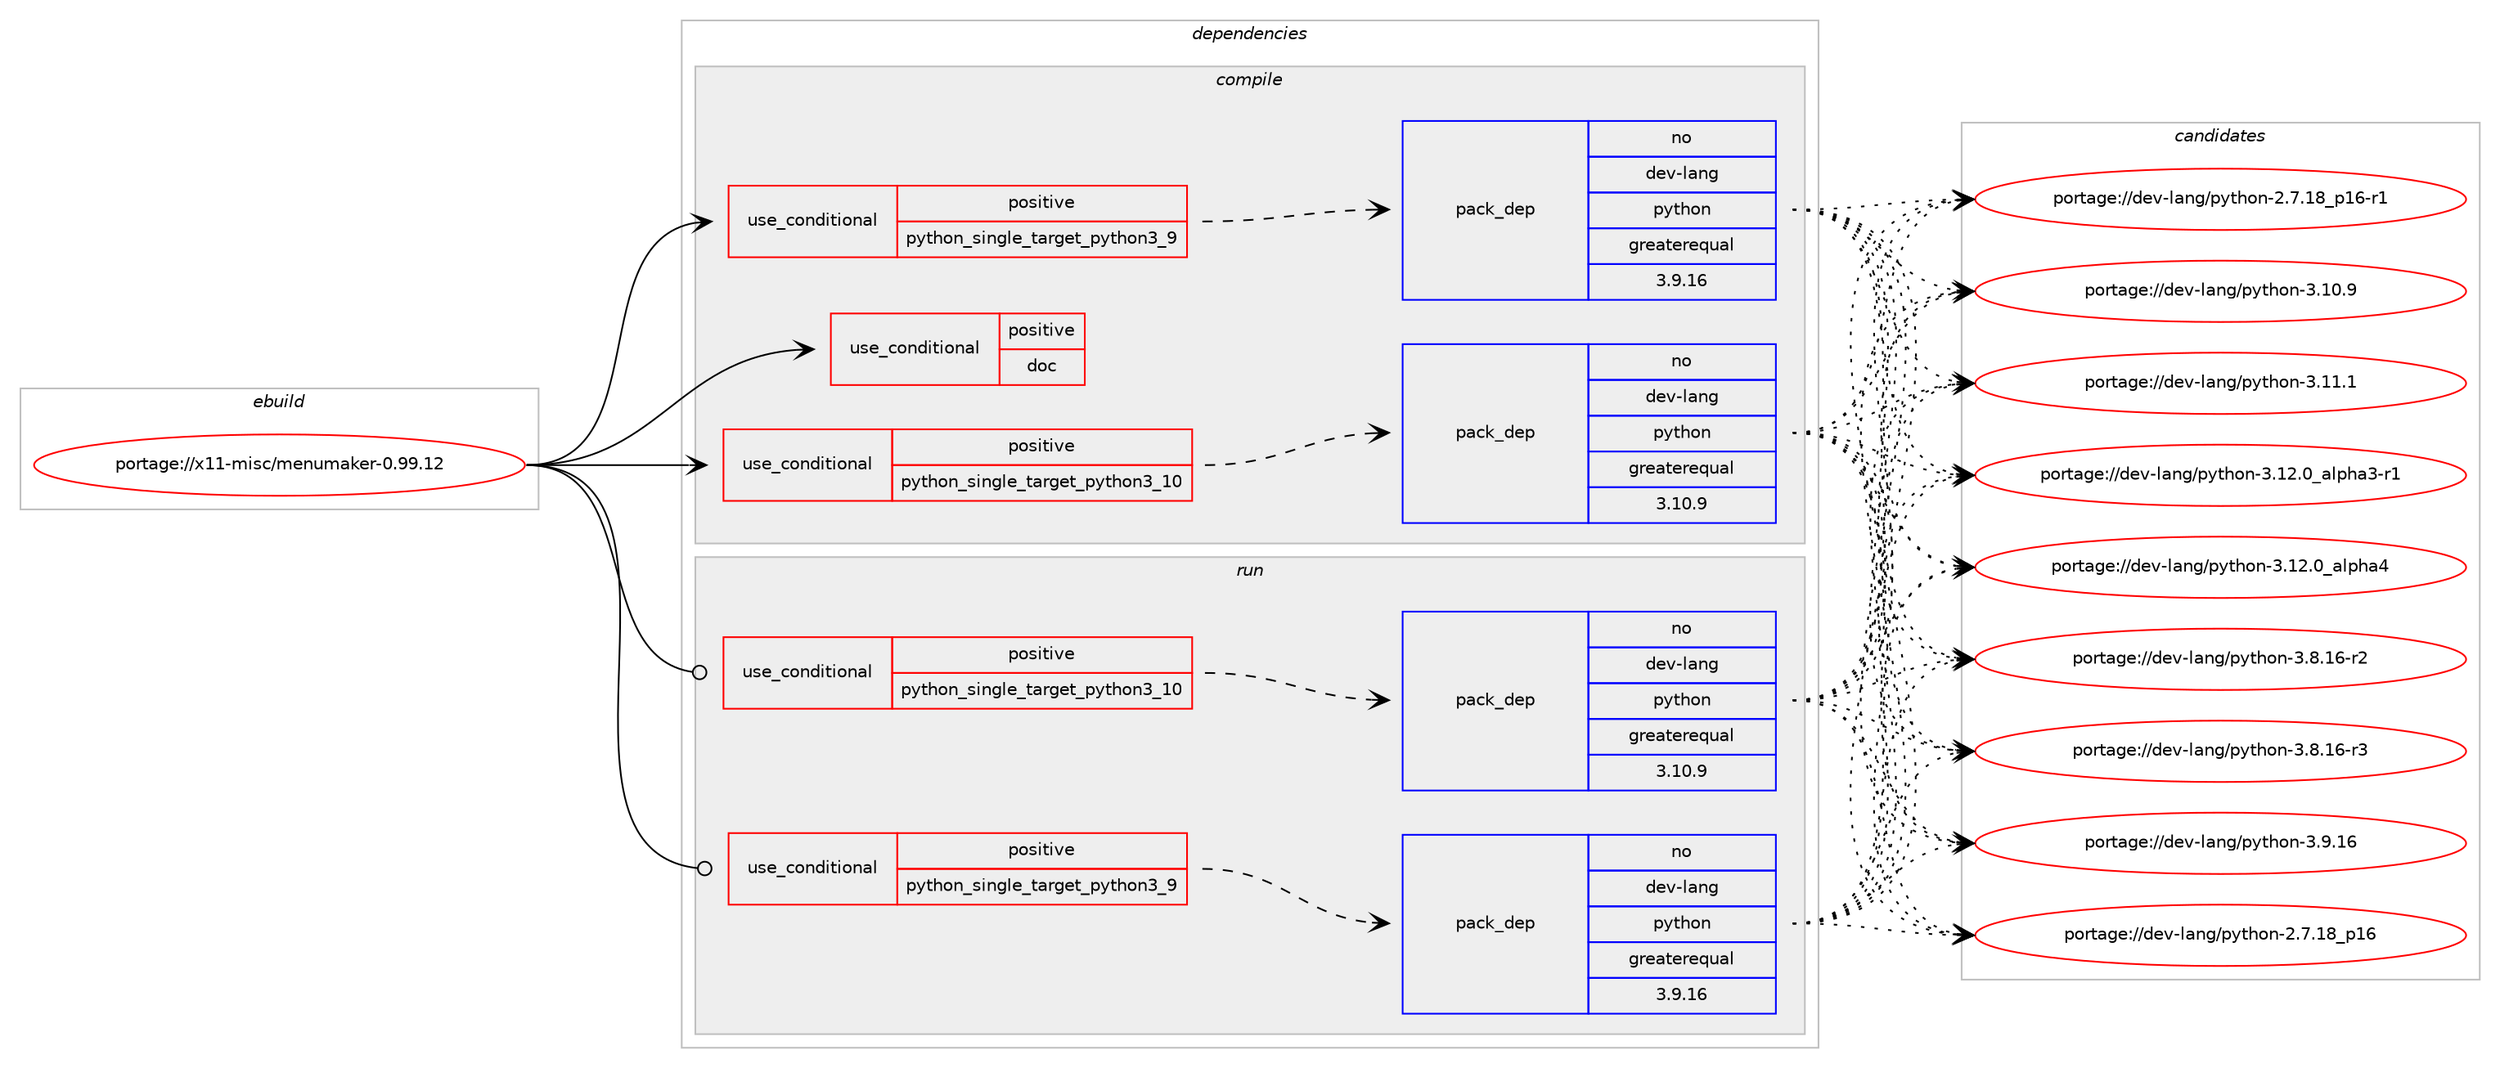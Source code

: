 digraph prolog {

# *************
# Graph options
# *************

newrank=true;
concentrate=true;
compound=true;
graph [rankdir=LR,fontname=Helvetica,fontsize=10,ranksep=1.5];#, ranksep=2.5, nodesep=0.2];
edge  [arrowhead=vee];
node  [fontname=Helvetica,fontsize=10];

# **********
# The ebuild
# **********

subgraph cluster_leftcol {
color=gray;
rank=same;
label=<<i>ebuild</i>>;
id [label="portage://x11-misc/menumaker-0.99.12", color=red, width=4, href="../x11-misc/menumaker-0.99.12.svg"];
}

# ****************
# The dependencies
# ****************

subgraph cluster_midcol {
color=gray;
label=<<i>dependencies</i>>;
subgraph cluster_compile {
fillcolor="#eeeeee";
style=filled;
label=<<i>compile</i>>;
subgraph cond6557 {
dependency10576 [label=<<TABLE BORDER="0" CELLBORDER="1" CELLSPACING="0" CELLPADDING="4"><TR><TD ROWSPAN="3" CELLPADDING="10">use_conditional</TD></TR><TR><TD>positive</TD></TR><TR><TD>doc</TD></TR></TABLE>>, shape=none, color=red];
# *** BEGIN UNKNOWN DEPENDENCY TYPE (TODO) ***
# dependency10576 -> package_dependency(portage://x11-misc/menumaker-0.99.12,install,no,sys-apps,texinfo,none,[,,],[],[])
# *** END UNKNOWN DEPENDENCY TYPE (TODO) ***

}
id:e -> dependency10576:w [weight=20,style="solid",arrowhead="vee"];
subgraph cond6558 {
dependency10577 [label=<<TABLE BORDER="0" CELLBORDER="1" CELLSPACING="0" CELLPADDING="4"><TR><TD ROWSPAN="3" CELLPADDING="10">use_conditional</TD></TR><TR><TD>positive</TD></TR><TR><TD>python_single_target_python3_10</TD></TR></TABLE>>, shape=none, color=red];
subgraph pack3898 {
dependency10578 [label=<<TABLE BORDER="0" CELLBORDER="1" CELLSPACING="0" CELLPADDING="4" WIDTH="220"><TR><TD ROWSPAN="6" CELLPADDING="30">pack_dep</TD></TR><TR><TD WIDTH="110">no</TD></TR><TR><TD>dev-lang</TD></TR><TR><TD>python</TD></TR><TR><TD>greaterequal</TD></TR><TR><TD>3.10.9</TD></TR></TABLE>>, shape=none, color=blue];
}
dependency10577:e -> dependency10578:w [weight=20,style="dashed",arrowhead="vee"];
}
id:e -> dependency10577:w [weight=20,style="solid",arrowhead="vee"];
subgraph cond6559 {
dependency10579 [label=<<TABLE BORDER="0" CELLBORDER="1" CELLSPACING="0" CELLPADDING="4"><TR><TD ROWSPAN="3" CELLPADDING="10">use_conditional</TD></TR><TR><TD>positive</TD></TR><TR><TD>python_single_target_python3_9</TD></TR></TABLE>>, shape=none, color=red];
subgraph pack3899 {
dependency10580 [label=<<TABLE BORDER="0" CELLBORDER="1" CELLSPACING="0" CELLPADDING="4" WIDTH="220"><TR><TD ROWSPAN="6" CELLPADDING="30">pack_dep</TD></TR><TR><TD WIDTH="110">no</TD></TR><TR><TD>dev-lang</TD></TR><TR><TD>python</TD></TR><TR><TD>greaterequal</TD></TR><TR><TD>3.9.16</TD></TR></TABLE>>, shape=none, color=blue];
}
dependency10579:e -> dependency10580:w [weight=20,style="dashed",arrowhead="vee"];
}
id:e -> dependency10579:w [weight=20,style="solid",arrowhead="vee"];
}
subgraph cluster_compileandrun {
fillcolor="#eeeeee";
style=filled;
label=<<i>compile and run</i>>;
}
subgraph cluster_run {
fillcolor="#eeeeee";
style=filled;
label=<<i>run</i>>;
subgraph cond6560 {
dependency10581 [label=<<TABLE BORDER="0" CELLBORDER="1" CELLSPACING="0" CELLPADDING="4"><TR><TD ROWSPAN="3" CELLPADDING="10">use_conditional</TD></TR><TR><TD>positive</TD></TR><TR><TD>python_single_target_python3_10</TD></TR></TABLE>>, shape=none, color=red];
subgraph pack3900 {
dependency10582 [label=<<TABLE BORDER="0" CELLBORDER="1" CELLSPACING="0" CELLPADDING="4" WIDTH="220"><TR><TD ROWSPAN="6" CELLPADDING="30">pack_dep</TD></TR><TR><TD WIDTH="110">no</TD></TR><TR><TD>dev-lang</TD></TR><TR><TD>python</TD></TR><TR><TD>greaterequal</TD></TR><TR><TD>3.10.9</TD></TR></TABLE>>, shape=none, color=blue];
}
dependency10581:e -> dependency10582:w [weight=20,style="dashed",arrowhead="vee"];
}
id:e -> dependency10581:w [weight=20,style="solid",arrowhead="odot"];
subgraph cond6561 {
dependency10583 [label=<<TABLE BORDER="0" CELLBORDER="1" CELLSPACING="0" CELLPADDING="4"><TR><TD ROWSPAN="3" CELLPADDING="10">use_conditional</TD></TR><TR><TD>positive</TD></TR><TR><TD>python_single_target_python3_9</TD></TR></TABLE>>, shape=none, color=red];
subgraph pack3901 {
dependency10584 [label=<<TABLE BORDER="0" CELLBORDER="1" CELLSPACING="0" CELLPADDING="4" WIDTH="220"><TR><TD ROWSPAN="6" CELLPADDING="30">pack_dep</TD></TR><TR><TD WIDTH="110">no</TD></TR><TR><TD>dev-lang</TD></TR><TR><TD>python</TD></TR><TR><TD>greaterequal</TD></TR><TR><TD>3.9.16</TD></TR></TABLE>>, shape=none, color=blue];
}
dependency10583:e -> dependency10584:w [weight=20,style="dashed",arrowhead="vee"];
}
id:e -> dependency10583:w [weight=20,style="solid",arrowhead="odot"];
}
}

# **************
# The candidates
# **************

subgraph cluster_choices {
rank=same;
color=gray;
label=<<i>candidates</i>>;

subgraph choice3898 {
color=black;
nodesep=1;
choice10010111845108971101034711212111610411111045504655464956951124954 [label="portage://dev-lang/python-2.7.18_p16", color=red, width=4,href="../dev-lang/python-2.7.18_p16.svg"];
choice100101118451089711010347112121116104111110455046554649569511249544511449 [label="portage://dev-lang/python-2.7.18_p16-r1", color=red, width=4,href="../dev-lang/python-2.7.18_p16-r1.svg"];
choice10010111845108971101034711212111610411111045514649484657 [label="portage://dev-lang/python-3.10.9", color=red, width=4,href="../dev-lang/python-3.10.9.svg"];
choice10010111845108971101034711212111610411111045514649494649 [label="portage://dev-lang/python-3.11.1", color=red, width=4,href="../dev-lang/python-3.11.1.svg"];
choice10010111845108971101034711212111610411111045514649504648959710811210497514511449 [label="portage://dev-lang/python-3.12.0_alpha3-r1", color=red, width=4,href="../dev-lang/python-3.12.0_alpha3-r1.svg"];
choice1001011184510897110103471121211161041111104551464950464895971081121049752 [label="portage://dev-lang/python-3.12.0_alpha4", color=red, width=4,href="../dev-lang/python-3.12.0_alpha4.svg"];
choice100101118451089711010347112121116104111110455146564649544511450 [label="portage://dev-lang/python-3.8.16-r2", color=red, width=4,href="../dev-lang/python-3.8.16-r2.svg"];
choice100101118451089711010347112121116104111110455146564649544511451 [label="portage://dev-lang/python-3.8.16-r3", color=red, width=4,href="../dev-lang/python-3.8.16-r3.svg"];
choice10010111845108971101034711212111610411111045514657464954 [label="portage://dev-lang/python-3.9.16", color=red, width=4,href="../dev-lang/python-3.9.16.svg"];
dependency10578:e -> choice10010111845108971101034711212111610411111045504655464956951124954:w [style=dotted,weight="100"];
dependency10578:e -> choice100101118451089711010347112121116104111110455046554649569511249544511449:w [style=dotted,weight="100"];
dependency10578:e -> choice10010111845108971101034711212111610411111045514649484657:w [style=dotted,weight="100"];
dependency10578:e -> choice10010111845108971101034711212111610411111045514649494649:w [style=dotted,weight="100"];
dependency10578:e -> choice10010111845108971101034711212111610411111045514649504648959710811210497514511449:w [style=dotted,weight="100"];
dependency10578:e -> choice1001011184510897110103471121211161041111104551464950464895971081121049752:w [style=dotted,weight="100"];
dependency10578:e -> choice100101118451089711010347112121116104111110455146564649544511450:w [style=dotted,weight="100"];
dependency10578:e -> choice100101118451089711010347112121116104111110455146564649544511451:w [style=dotted,weight="100"];
dependency10578:e -> choice10010111845108971101034711212111610411111045514657464954:w [style=dotted,weight="100"];
}
subgraph choice3899 {
color=black;
nodesep=1;
choice10010111845108971101034711212111610411111045504655464956951124954 [label="portage://dev-lang/python-2.7.18_p16", color=red, width=4,href="../dev-lang/python-2.7.18_p16.svg"];
choice100101118451089711010347112121116104111110455046554649569511249544511449 [label="portage://dev-lang/python-2.7.18_p16-r1", color=red, width=4,href="../dev-lang/python-2.7.18_p16-r1.svg"];
choice10010111845108971101034711212111610411111045514649484657 [label="portage://dev-lang/python-3.10.9", color=red, width=4,href="../dev-lang/python-3.10.9.svg"];
choice10010111845108971101034711212111610411111045514649494649 [label="portage://dev-lang/python-3.11.1", color=red, width=4,href="../dev-lang/python-3.11.1.svg"];
choice10010111845108971101034711212111610411111045514649504648959710811210497514511449 [label="portage://dev-lang/python-3.12.0_alpha3-r1", color=red, width=4,href="../dev-lang/python-3.12.0_alpha3-r1.svg"];
choice1001011184510897110103471121211161041111104551464950464895971081121049752 [label="portage://dev-lang/python-3.12.0_alpha4", color=red, width=4,href="../dev-lang/python-3.12.0_alpha4.svg"];
choice100101118451089711010347112121116104111110455146564649544511450 [label="portage://dev-lang/python-3.8.16-r2", color=red, width=4,href="../dev-lang/python-3.8.16-r2.svg"];
choice100101118451089711010347112121116104111110455146564649544511451 [label="portage://dev-lang/python-3.8.16-r3", color=red, width=4,href="../dev-lang/python-3.8.16-r3.svg"];
choice10010111845108971101034711212111610411111045514657464954 [label="portage://dev-lang/python-3.9.16", color=red, width=4,href="../dev-lang/python-3.9.16.svg"];
dependency10580:e -> choice10010111845108971101034711212111610411111045504655464956951124954:w [style=dotted,weight="100"];
dependency10580:e -> choice100101118451089711010347112121116104111110455046554649569511249544511449:w [style=dotted,weight="100"];
dependency10580:e -> choice10010111845108971101034711212111610411111045514649484657:w [style=dotted,weight="100"];
dependency10580:e -> choice10010111845108971101034711212111610411111045514649494649:w [style=dotted,weight="100"];
dependency10580:e -> choice10010111845108971101034711212111610411111045514649504648959710811210497514511449:w [style=dotted,weight="100"];
dependency10580:e -> choice1001011184510897110103471121211161041111104551464950464895971081121049752:w [style=dotted,weight="100"];
dependency10580:e -> choice100101118451089711010347112121116104111110455146564649544511450:w [style=dotted,weight="100"];
dependency10580:e -> choice100101118451089711010347112121116104111110455146564649544511451:w [style=dotted,weight="100"];
dependency10580:e -> choice10010111845108971101034711212111610411111045514657464954:w [style=dotted,weight="100"];
}
subgraph choice3900 {
color=black;
nodesep=1;
choice10010111845108971101034711212111610411111045504655464956951124954 [label="portage://dev-lang/python-2.7.18_p16", color=red, width=4,href="../dev-lang/python-2.7.18_p16.svg"];
choice100101118451089711010347112121116104111110455046554649569511249544511449 [label="portage://dev-lang/python-2.7.18_p16-r1", color=red, width=4,href="../dev-lang/python-2.7.18_p16-r1.svg"];
choice10010111845108971101034711212111610411111045514649484657 [label="portage://dev-lang/python-3.10.9", color=red, width=4,href="../dev-lang/python-3.10.9.svg"];
choice10010111845108971101034711212111610411111045514649494649 [label="portage://dev-lang/python-3.11.1", color=red, width=4,href="../dev-lang/python-3.11.1.svg"];
choice10010111845108971101034711212111610411111045514649504648959710811210497514511449 [label="portage://dev-lang/python-3.12.0_alpha3-r1", color=red, width=4,href="../dev-lang/python-3.12.0_alpha3-r1.svg"];
choice1001011184510897110103471121211161041111104551464950464895971081121049752 [label="portage://dev-lang/python-3.12.0_alpha4", color=red, width=4,href="../dev-lang/python-3.12.0_alpha4.svg"];
choice100101118451089711010347112121116104111110455146564649544511450 [label="portage://dev-lang/python-3.8.16-r2", color=red, width=4,href="../dev-lang/python-3.8.16-r2.svg"];
choice100101118451089711010347112121116104111110455146564649544511451 [label="portage://dev-lang/python-3.8.16-r3", color=red, width=4,href="../dev-lang/python-3.8.16-r3.svg"];
choice10010111845108971101034711212111610411111045514657464954 [label="portage://dev-lang/python-3.9.16", color=red, width=4,href="../dev-lang/python-3.9.16.svg"];
dependency10582:e -> choice10010111845108971101034711212111610411111045504655464956951124954:w [style=dotted,weight="100"];
dependency10582:e -> choice100101118451089711010347112121116104111110455046554649569511249544511449:w [style=dotted,weight="100"];
dependency10582:e -> choice10010111845108971101034711212111610411111045514649484657:w [style=dotted,weight="100"];
dependency10582:e -> choice10010111845108971101034711212111610411111045514649494649:w [style=dotted,weight="100"];
dependency10582:e -> choice10010111845108971101034711212111610411111045514649504648959710811210497514511449:w [style=dotted,weight="100"];
dependency10582:e -> choice1001011184510897110103471121211161041111104551464950464895971081121049752:w [style=dotted,weight="100"];
dependency10582:e -> choice100101118451089711010347112121116104111110455146564649544511450:w [style=dotted,weight="100"];
dependency10582:e -> choice100101118451089711010347112121116104111110455146564649544511451:w [style=dotted,weight="100"];
dependency10582:e -> choice10010111845108971101034711212111610411111045514657464954:w [style=dotted,weight="100"];
}
subgraph choice3901 {
color=black;
nodesep=1;
choice10010111845108971101034711212111610411111045504655464956951124954 [label="portage://dev-lang/python-2.7.18_p16", color=red, width=4,href="../dev-lang/python-2.7.18_p16.svg"];
choice100101118451089711010347112121116104111110455046554649569511249544511449 [label="portage://dev-lang/python-2.7.18_p16-r1", color=red, width=4,href="../dev-lang/python-2.7.18_p16-r1.svg"];
choice10010111845108971101034711212111610411111045514649484657 [label="portage://dev-lang/python-3.10.9", color=red, width=4,href="../dev-lang/python-3.10.9.svg"];
choice10010111845108971101034711212111610411111045514649494649 [label="portage://dev-lang/python-3.11.1", color=red, width=4,href="../dev-lang/python-3.11.1.svg"];
choice10010111845108971101034711212111610411111045514649504648959710811210497514511449 [label="portage://dev-lang/python-3.12.0_alpha3-r1", color=red, width=4,href="../dev-lang/python-3.12.0_alpha3-r1.svg"];
choice1001011184510897110103471121211161041111104551464950464895971081121049752 [label="portage://dev-lang/python-3.12.0_alpha4", color=red, width=4,href="../dev-lang/python-3.12.0_alpha4.svg"];
choice100101118451089711010347112121116104111110455146564649544511450 [label="portage://dev-lang/python-3.8.16-r2", color=red, width=4,href="../dev-lang/python-3.8.16-r2.svg"];
choice100101118451089711010347112121116104111110455146564649544511451 [label="portage://dev-lang/python-3.8.16-r3", color=red, width=4,href="../dev-lang/python-3.8.16-r3.svg"];
choice10010111845108971101034711212111610411111045514657464954 [label="portage://dev-lang/python-3.9.16", color=red, width=4,href="../dev-lang/python-3.9.16.svg"];
dependency10584:e -> choice10010111845108971101034711212111610411111045504655464956951124954:w [style=dotted,weight="100"];
dependency10584:e -> choice100101118451089711010347112121116104111110455046554649569511249544511449:w [style=dotted,weight="100"];
dependency10584:e -> choice10010111845108971101034711212111610411111045514649484657:w [style=dotted,weight="100"];
dependency10584:e -> choice10010111845108971101034711212111610411111045514649494649:w [style=dotted,weight="100"];
dependency10584:e -> choice10010111845108971101034711212111610411111045514649504648959710811210497514511449:w [style=dotted,weight="100"];
dependency10584:e -> choice1001011184510897110103471121211161041111104551464950464895971081121049752:w [style=dotted,weight="100"];
dependency10584:e -> choice100101118451089711010347112121116104111110455146564649544511450:w [style=dotted,weight="100"];
dependency10584:e -> choice100101118451089711010347112121116104111110455146564649544511451:w [style=dotted,weight="100"];
dependency10584:e -> choice10010111845108971101034711212111610411111045514657464954:w [style=dotted,weight="100"];
}
}

}
